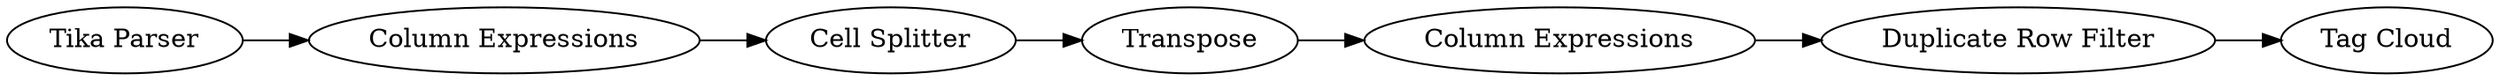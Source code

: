digraph {
	18 -> 19
	20 -> 18
	1 -> 10
	12 -> 20
	11 -> 12
	10 -> 11
	20 [label="Column Expressions"]
	1 [label="Tika Parser"]
	11 [label="Cell Splitter"]
	18 [label="Duplicate Row Filter"]
	10 [label="Column Expressions"]
	12 [label=Transpose]
	19 [label="Tag Cloud"]
	rankdir=LR
}
